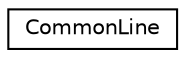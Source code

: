 digraph "Graphical Class Hierarchy"
{
  edge [fontname="Helvetica",fontsize="10",labelfontname="Helvetica",labelfontsize="10"];
  node [fontname="Helvetica",fontsize="10",shape=record];
  rankdir="LR";
  Node0 [label="CommonLine",height=0.2,width=0.4,color="black", fillcolor="white", style="filled",URL="$classCommonLine.html",tooltip="Commonline. "];
}
